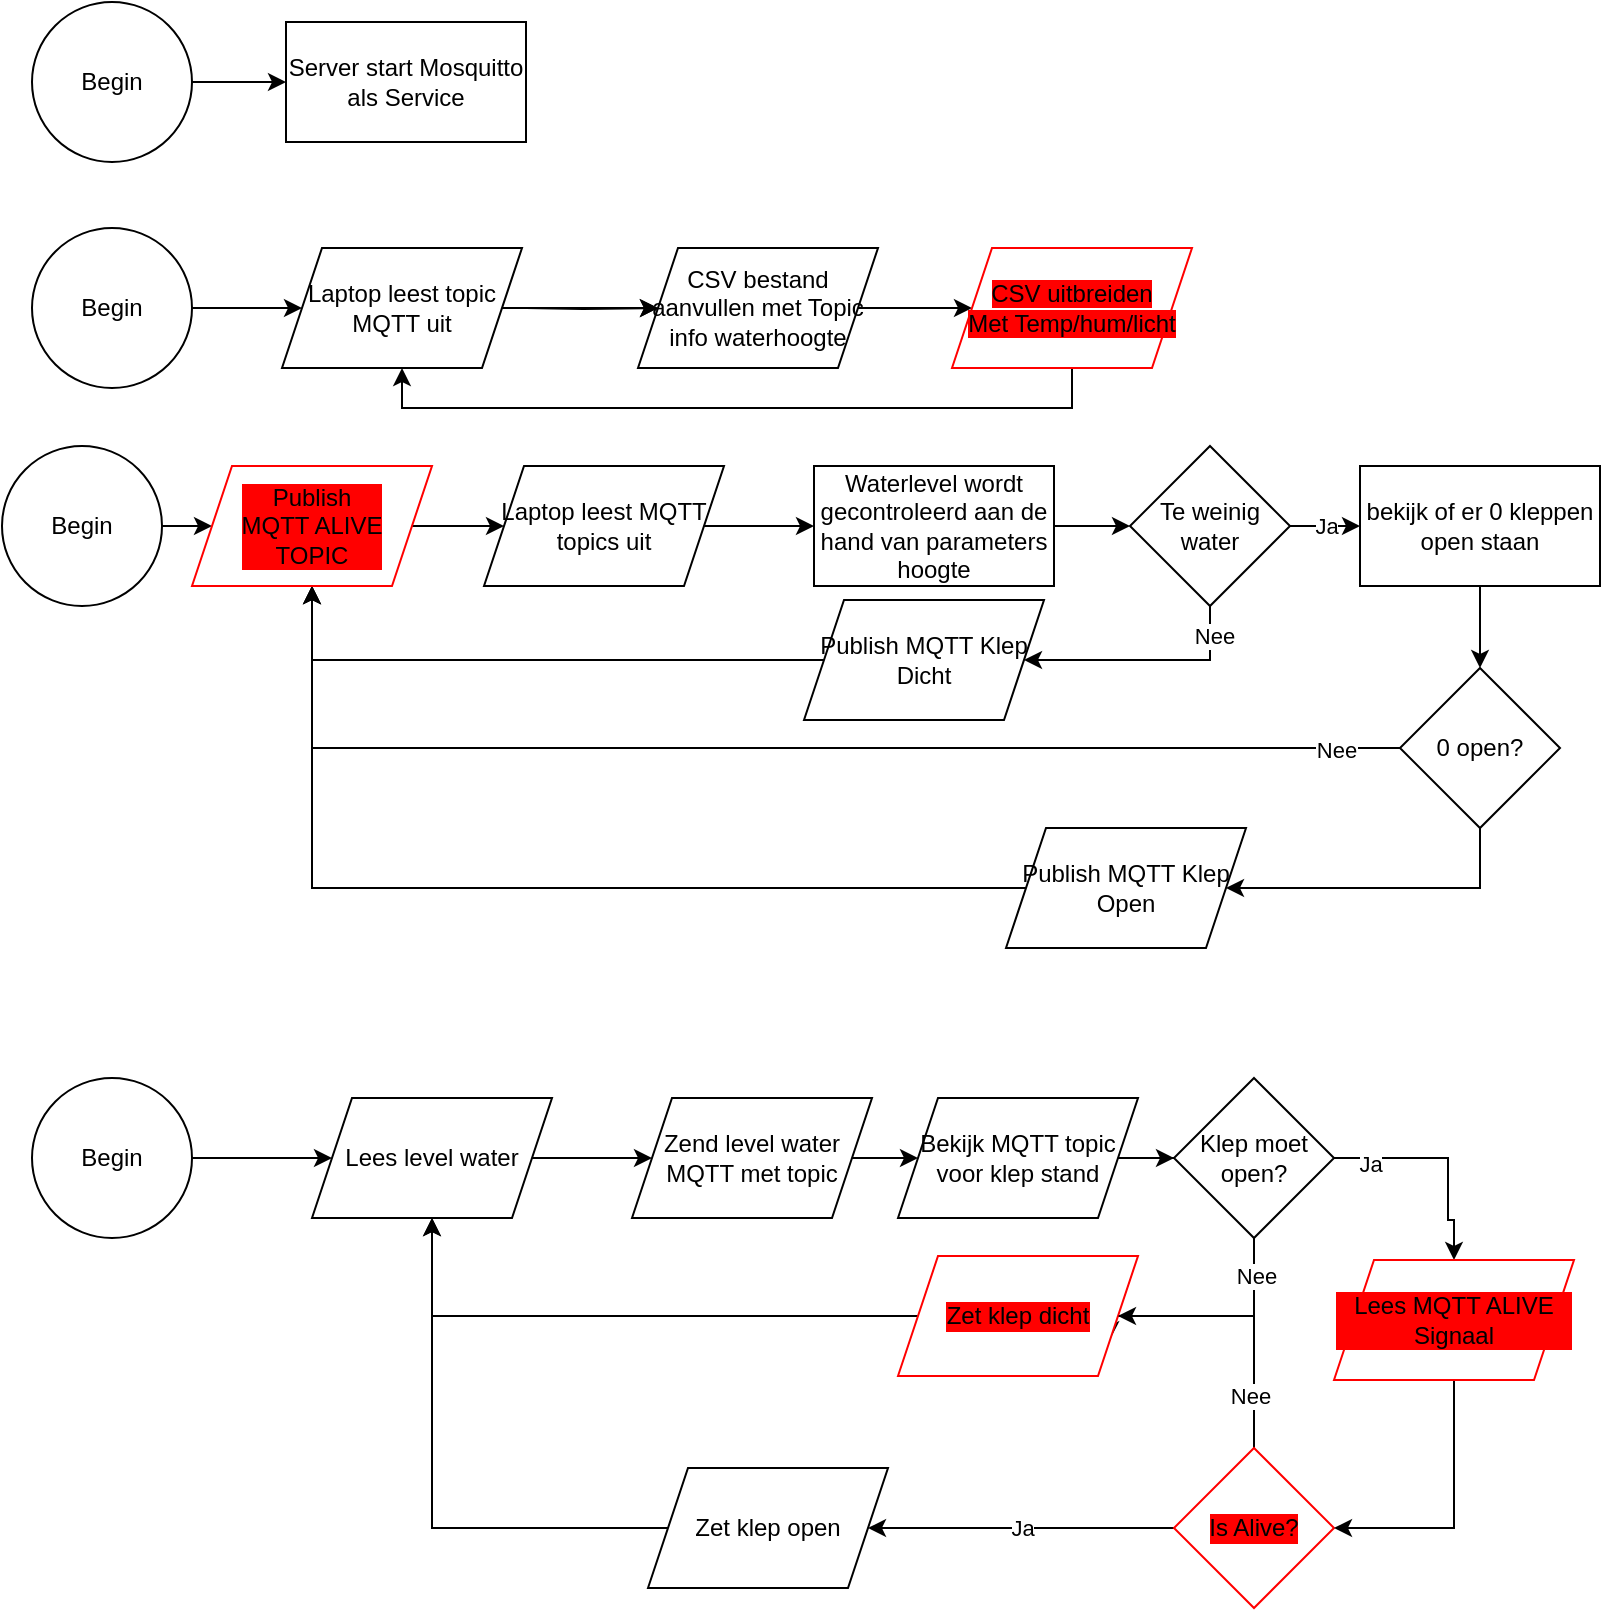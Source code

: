 <mxfile version="17.2.4" type="device"><diagram id="iXLotJiNEIOCOc9d_Mcu" name="Page-1"><mxGraphModel dx="1346" dy="822" grid="0" gridSize="10" guides="1" tooltips="1" connect="1" arrows="1" fold="1" page="1" pageScale="1" pageWidth="827" pageHeight="1169" math="0" shadow="0"><root><mxCell id="0"/><mxCell id="1" parent="0"/><mxCell id="x0kG4vj6k_EqEXPCm1j--4" value="" style="edgeStyle=orthogonalEdgeStyle;rounded=0;orthogonalLoop=1;jettySize=auto;html=1;" edge="1" parent="1" source="x0kG4vj6k_EqEXPCm1j--1" target="x0kG4vj6k_EqEXPCm1j--2"><mxGeometry relative="1" as="geometry"/></mxCell><mxCell id="x0kG4vj6k_EqEXPCm1j--1" value="Begin" style="ellipse;whiteSpace=wrap;html=1;aspect=fixed;" vertex="1" parent="1"><mxGeometry x="23" y="29" width="80" height="80" as="geometry"/></mxCell><mxCell id="x0kG4vj6k_EqEXPCm1j--2" value="Server start Mosquitto als Service" style="rounded=0;whiteSpace=wrap;html=1;" vertex="1" parent="1"><mxGeometry x="150" y="39" width="120" height="60" as="geometry"/></mxCell><mxCell id="x0kG4vj6k_EqEXPCm1j--10" value="" style="edgeStyle=orthogonalEdgeStyle;rounded=0;orthogonalLoop=1;jettySize=auto;html=1;entryX=0;entryY=0.5;entryDx=0;entryDy=0;" edge="1" parent="1" source="x0kG4vj6k_EqEXPCm1j--6" target="x0kG4vj6k_EqEXPCm1j--15"><mxGeometry relative="1" as="geometry"><mxPoint x="150" y="182" as="targetPoint"/></mxGeometry></mxCell><mxCell id="x0kG4vj6k_EqEXPCm1j--6" value="Begin" style="ellipse;whiteSpace=wrap;html=1;aspect=fixed;" vertex="1" parent="1"><mxGeometry x="23" y="142" width="80" height="80" as="geometry"/></mxCell><mxCell id="x0kG4vj6k_EqEXPCm1j--11" value="" style="edgeStyle=orthogonalEdgeStyle;rounded=0;orthogonalLoop=1;jettySize=auto;html=1;" edge="1" parent="1" target="x0kG4vj6k_EqEXPCm1j--8"><mxGeometry relative="1" as="geometry"><mxPoint x="270" y="182" as="sourcePoint"/></mxGeometry></mxCell><mxCell id="x0kG4vj6k_EqEXPCm1j--58" value="" style="edgeStyle=orthogonalEdgeStyle;rounded=0;orthogonalLoop=1;jettySize=auto;html=1;" edge="1" parent="1" source="x0kG4vj6k_EqEXPCm1j--8" target="x0kG4vj6k_EqEXPCm1j--57"><mxGeometry relative="1" as="geometry"/></mxCell><mxCell id="x0kG4vj6k_EqEXPCm1j--8" value="CSV bestand&lt;br&gt;aanvullen met Topic info waterhoogte" style="shape=parallelogram;perimeter=parallelogramPerimeter;whiteSpace=wrap;html=1;fixedSize=1;" vertex="1" parent="1"><mxGeometry x="326" y="152" width="120" height="60" as="geometry"/></mxCell><mxCell id="x0kG4vj6k_EqEXPCm1j--61" value="" style="edgeStyle=orthogonalEdgeStyle;rounded=0;orthogonalLoop=1;jettySize=auto;html=1;" edge="1" parent="1" source="x0kG4vj6k_EqEXPCm1j--13" target="x0kG4vj6k_EqEXPCm1j--60"><mxGeometry relative="1" as="geometry"/></mxCell><mxCell id="x0kG4vj6k_EqEXPCm1j--13" value="Begin" style="ellipse;whiteSpace=wrap;html=1;aspect=fixed;" vertex="1" parent="1"><mxGeometry x="8" y="251" width="80" height="80" as="geometry"/></mxCell><mxCell id="x0kG4vj6k_EqEXPCm1j--16" value="" style="edgeStyle=orthogonalEdgeStyle;rounded=0;orthogonalLoop=1;jettySize=auto;html=1;" edge="1" parent="1" source="x0kG4vj6k_EqEXPCm1j--15" target="x0kG4vj6k_EqEXPCm1j--8"><mxGeometry relative="1" as="geometry"/></mxCell><mxCell id="x0kG4vj6k_EqEXPCm1j--15" value="&lt;span&gt;Laptop leest topic MQTT uit&lt;/span&gt;" style="shape=parallelogram;perimeter=parallelogramPerimeter;whiteSpace=wrap;html=1;fixedSize=1;" vertex="1" parent="1"><mxGeometry x="148" y="152" width="120" height="60" as="geometry"/></mxCell><mxCell id="x0kG4vj6k_EqEXPCm1j--20" value="" style="edgeStyle=orthogonalEdgeStyle;rounded=0;orthogonalLoop=1;jettySize=auto;html=1;" edge="1" parent="1" source="x0kG4vj6k_EqEXPCm1j--17" target="x0kG4vj6k_EqEXPCm1j--19"><mxGeometry relative="1" as="geometry"/></mxCell><mxCell id="x0kG4vj6k_EqEXPCm1j--17" value="Laptop leest MQTT topics uit" style="shape=parallelogram;perimeter=parallelogramPerimeter;whiteSpace=wrap;html=1;fixedSize=1;" vertex="1" parent="1"><mxGeometry x="249" y="261" width="120" height="60" as="geometry"/></mxCell><mxCell id="x0kG4vj6k_EqEXPCm1j--22" value="" style="edgeStyle=orthogonalEdgeStyle;rounded=0;orthogonalLoop=1;jettySize=auto;html=1;" edge="1" parent="1" source="x0kG4vj6k_EqEXPCm1j--19" target="x0kG4vj6k_EqEXPCm1j--21"><mxGeometry relative="1" as="geometry"/></mxCell><mxCell id="x0kG4vj6k_EqEXPCm1j--19" value="Waterlevel wordt gecontroleerd aan de hand van parameters hoogte" style="whiteSpace=wrap;html=1;" vertex="1" parent="1"><mxGeometry x="414" y="261" width="120" height="60" as="geometry"/></mxCell><mxCell id="x0kG4vj6k_EqEXPCm1j--27" value="Ja" style="edgeStyle=orthogonalEdgeStyle;rounded=0;orthogonalLoop=1;jettySize=auto;html=1;" edge="1" parent="1" source="x0kG4vj6k_EqEXPCm1j--21" target="x0kG4vj6k_EqEXPCm1j--26"><mxGeometry relative="1" as="geometry"/></mxCell><mxCell id="x0kG4vj6k_EqEXPCm1j--38" style="edgeStyle=orthogonalEdgeStyle;rounded=0;orthogonalLoop=1;jettySize=auto;html=1;" edge="1" parent="1" source="x0kG4vj6k_EqEXPCm1j--21" target="x0kG4vj6k_EqEXPCm1j--37"><mxGeometry relative="1" as="geometry"><Array as="points"><mxPoint x="612" y="358"/></Array></mxGeometry></mxCell><mxCell id="x0kG4vj6k_EqEXPCm1j--40" value="Nee" style="edgeLabel;html=1;align=center;verticalAlign=middle;resizable=0;points=[];" vertex="1" connectable="0" parent="x0kG4vj6k_EqEXPCm1j--38"><mxGeometry x="-0.75" y="2" relative="1" as="geometry"><mxPoint as="offset"/></mxGeometry></mxCell><mxCell id="x0kG4vj6k_EqEXPCm1j--21" value="Te weinig water" style="rhombus;whiteSpace=wrap;html=1;" vertex="1" parent="1"><mxGeometry x="572" y="251" width="80" height="80" as="geometry"/></mxCell><mxCell id="x0kG4vj6k_EqEXPCm1j--29" value="" style="edgeStyle=orthogonalEdgeStyle;rounded=0;orthogonalLoop=1;jettySize=auto;html=1;" edge="1" parent="1" source="x0kG4vj6k_EqEXPCm1j--26" target="x0kG4vj6k_EqEXPCm1j--28"><mxGeometry relative="1" as="geometry"/></mxCell><mxCell id="x0kG4vj6k_EqEXPCm1j--26" value="bekijk of er 0 kleppen open staan" style="whiteSpace=wrap;html=1;" vertex="1" parent="1"><mxGeometry x="687" y="261" width="120" height="60" as="geometry"/></mxCell><mxCell id="x0kG4vj6k_EqEXPCm1j--30" style="edgeStyle=orthogonalEdgeStyle;rounded=0;orthogonalLoop=1;jettySize=auto;html=1;entryX=0.5;entryY=1;entryDx=0;entryDy=0;" edge="1" parent="1" source="x0kG4vj6k_EqEXPCm1j--28" target="x0kG4vj6k_EqEXPCm1j--60"><mxGeometry relative="1" as="geometry"/></mxCell><mxCell id="x0kG4vj6k_EqEXPCm1j--33" value="Nee" style="edgeLabel;html=1;align=center;verticalAlign=middle;resizable=0;points=[];" vertex="1" connectable="0" parent="x0kG4vj6k_EqEXPCm1j--30"><mxGeometry x="-0.896" y="1" relative="1" as="geometry"><mxPoint as="offset"/></mxGeometry></mxCell><mxCell id="x0kG4vj6k_EqEXPCm1j--35" style="edgeStyle=orthogonalEdgeStyle;rounded=0;orthogonalLoop=1;jettySize=auto;html=1;" edge="1" parent="1" source="x0kG4vj6k_EqEXPCm1j--28" target="x0kG4vj6k_EqEXPCm1j--34"><mxGeometry relative="1" as="geometry"><Array as="points"><mxPoint x="747" y="472"/></Array></mxGeometry></mxCell><mxCell id="x0kG4vj6k_EqEXPCm1j--28" value="0 open?" style="rhombus;whiteSpace=wrap;html=1;" vertex="1" parent="1"><mxGeometry x="707" y="362" width="80" height="80" as="geometry"/></mxCell><mxCell id="x0kG4vj6k_EqEXPCm1j--36" style="edgeStyle=orthogonalEdgeStyle;rounded=0;orthogonalLoop=1;jettySize=auto;html=1;entryX=0.5;entryY=1;entryDx=0;entryDy=0;" edge="1" parent="1" source="x0kG4vj6k_EqEXPCm1j--34" target="x0kG4vj6k_EqEXPCm1j--60"><mxGeometry relative="1" as="geometry"/></mxCell><mxCell id="x0kG4vj6k_EqEXPCm1j--34" value="Publish MQTT Klep Open" style="shape=parallelogram;perimeter=parallelogramPerimeter;whiteSpace=wrap;html=1;fixedSize=1;" vertex="1" parent="1"><mxGeometry x="510" y="442" width="120" height="60" as="geometry"/></mxCell><mxCell id="x0kG4vj6k_EqEXPCm1j--39" style="edgeStyle=orthogonalEdgeStyle;rounded=0;orthogonalLoop=1;jettySize=auto;html=1;entryX=0.5;entryY=1;entryDx=0;entryDy=0;" edge="1" parent="1" source="x0kG4vj6k_EqEXPCm1j--37" target="x0kG4vj6k_EqEXPCm1j--60"><mxGeometry relative="1" as="geometry"/></mxCell><mxCell id="x0kG4vj6k_EqEXPCm1j--37" value="Publish MQTT Klep Dicht" style="shape=parallelogram;perimeter=parallelogramPerimeter;whiteSpace=wrap;html=1;fixedSize=1;" vertex="1" parent="1"><mxGeometry x="409" y="328" width="120" height="60" as="geometry"/></mxCell><mxCell id="x0kG4vj6k_EqEXPCm1j--43" value="" style="edgeStyle=orthogonalEdgeStyle;rounded=0;orthogonalLoop=1;jettySize=auto;html=1;" edge="1" parent="1" source="x0kG4vj6k_EqEXPCm1j--41" target="x0kG4vj6k_EqEXPCm1j--42"><mxGeometry relative="1" as="geometry"/></mxCell><mxCell id="x0kG4vj6k_EqEXPCm1j--41" value="Begin" style="ellipse;whiteSpace=wrap;html=1;aspect=fixed;" vertex="1" parent="1"><mxGeometry x="23" y="567" width="80" height="80" as="geometry"/></mxCell><mxCell id="x0kG4vj6k_EqEXPCm1j--45" value="" style="edgeStyle=orthogonalEdgeStyle;rounded=0;orthogonalLoop=1;jettySize=auto;html=1;" edge="1" parent="1" source="x0kG4vj6k_EqEXPCm1j--42" target="x0kG4vj6k_EqEXPCm1j--44"><mxGeometry relative="1" as="geometry"/></mxCell><mxCell id="x0kG4vj6k_EqEXPCm1j--42" value="Lees level water" style="shape=parallelogram;perimeter=parallelogramPerimeter;whiteSpace=wrap;html=1;fixedSize=1;" vertex="1" parent="1"><mxGeometry x="163" y="577" width="120" height="60" as="geometry"/></mxCell><mxCell id="x0kG4vj6k_EqEXPCm1j--47" value="" style="edgeStyle=orthogonalEdgeStyle;rounded=0;orthogonalLoop=1;jettySize=auto;html=1;" edge="1" parent="1" source="x0kG4vj6k_EqEXPCm1j--44" target="x0kG4vj6k_EqEXPCm1j--46"><mxGeometry relative="1" as="geometry"/></mxCell><mxCell id="x0kG4vj6k_EqEXPCm1j--44" value="Zend level water MQTT met topic" style="shape=parallelogram;perimeter=parallelogramPerimeter;whiteSpace=wrap;html=1;fixedSize=1;" vertex="1" parent="1"><mxGeometry x="323" y="577" width="120" height="60" as="geometry"/></mxCell><mxCell id="x0kG4vj6k_EqEXPCm1j--49" value="" style="edgeStyle=orthogonalEdgeStyle;rounded=0;orthogonalLoop=1;jettySize=auto;html=1;" edge="1" parent="1" source="x0kG4vj6k_EqEXPCm1j--46" target="x0kG4vj6k_EqEXPCm1j--48"><mxGeometry relative="1" as="geometry"/></mxCell><mxCell id="x0kG4vj6k_EqEXPCm1j--46" value="Bekijk MQTT topic voor klep stand" style="shape=parallelogram;perimeter=parallelogramPerimeter;whiteSpace=wrap;html=1;fixedSize=1;" vertex="1" parent="1"><mxGeometry x="456" y="577" width="120" height="60" as="geometry"/></mxCell><mxCell id="x0kG4vj6k_EqEXPCm1j--64" style="edgeStyle=orthogonalEdgeStyle;rounded=0;orthogonalLoop=1;jettySize=auto;html=1;entryX=1;entryY=0.75;entryDx=0;entryDy=0;" edge="1" parent="1" source="x0kG4vj6k_EqEXPCm1j--48" target="x0kG4vj6k_EqEXPCm1j--63"><mxGeometry relative="1" as="geometry"><Array as="points"><mxPoint x="634" y="686"/><mxPoint x="562" y="686"/></Array></mxGeometry></mxCell><mxCell id="x0kG4vj6k_EqEXPCm1j--74" value="Nee" style="edgeLabel;html=1;align=center;verticalAlign=middle;resizable=0;points=[];" vertex="1" connectable="0" parent="x0kG4vj6k_EqEXPCm1j--64"><mxGeometry x="-0.689" y="1" relative="1" as="geometry"><mxPoint as="offset"/></mxGeometry></mxCell><mxCell id="x0kG4vj6k_EqEXPCm1j--70" style="edgeStyle=orthogonalEdgeStyle;rounded=0;orthogonalLoop=1;jettySize=auto;html=1;entryX=0.5;entryY=0;entryDx=0;entryDy=0;" edge="1" parent="1" source="x0kG4vj6k_EqEXPCm1j--48" target="x0kG4vj6k_EqEXPCm1j--68"><mxGeometry relative="1" as="geometry"><Array as="points"><mxPoint x="731" y="607"/><mxPoint x="731" y="638"/><mxPoint x="734" y="638"/></Array></mxGeometry></mxCell><mxCell id="x0kG4vj6k_EqEXPCm1j--75" value="Ja" style="edgeLabel;html=1;align=center;verticalAlign=middle;resizable=0;points=[];" vertex="1" connectable="0" parent="x0kG4vj6k_EqEXPCm1j--70"><mxGeometry x="-0.676" y="-3" relative="1" as="geometry"><mxPoint as="offset"/></mxGeometry></mxCell><mxCell id="x0kG4vj6k_EqEXPCm1j--48" value="Klep moet open?" style="rhombus;whiteSpace=wrap;html=1;" vertex="1" parent="1"><mxGeometry x="594" y="567" width="80" height="80" as="geometry"/></mxCell><mxCell id="x0kG4vj6k_EqEXPCm1j--56" style="edgeStyle=orthogonalEdgeStyle;rounded=0;orthogonalLoop=1;jettySize=auto;html=1;" edge="1" parent="1" source="x0kG4vj6k_EqEXPCm1j--53" target="x0kG4vj6k_EqEXPCm1j--42"><mxGeometry relative="1" as="geometry"/></mxCell><mxCell id="x0kG4vj6k_EqEXPCm1j--53" value="Zet klep open" style="shape=parallelogram;perimeter=parallelogramPerimeter;whiteSpace=wrap;html=1;fixedSize=1;" vertex="1" parent="1"><mxGeometry x="331" y="762" width="120" height="60" as="geometry"/></mxCell><mxCell id="x0kG4vj6k_EqEXPCm1j--59" style="edgeStyle=orthogonalEdgeStyle;rounded=0;orthogonalLoop=1;jettySize=auto;html=1;entryX=0.5;entryY=1;entryDx=0;entryDy=0;" edge="1" parent="1" source="x0kG4vj6k_EqEXPCm1j--57" target="x0kG4vj6k_EqEXPCm1j--15"><mxGeometry relative="1" as="geometry"><Array as="points"><mxPoint x="543" y="232"/><mxPoint x="208" y="232"/></Array></mxGeometry></mxCell><mxCell id="x0kG4vj6k_EqEXPCm1j--57" value="&lt;span style=&quot;background-color: rgb(255 , 0 , 0)&quot;&gt;CSV uitbreiden&lt;br&gt;Met Temp/hum/licht&lt;/span&gt;" style="shape=parallelogram;perimeter=parallelogramPerimeter;whiteSpace=wrap;html=1;fixedSize=1;strokeColor=#FF0000;" vertex="1" parent="1"><mxGeometry x="483" y="152" width="120" height="60" as="geometry"/></mxCell><mxCell id="x0kG4vj6k_EqEXPCm1j--62" value="" style="edgeStyle=orthogonalEdgeStyle;rounded=0;orthogonalLoop=1;jettySize=auto;html=1;" edge="1" parent="1" source="x0kG4vj6k_EqEXPCm1j--60" target="x0kG4vj6k_EqEXPCm1j--17"><mxGeometry relative="1" as="geometry"/></mxCell><mxCell id="x0kG4vj6k_EqEXPCm1j--60" value="Publish &lt;br&gt;MQTT ALIVE &lt;br&gt;TOPIC" style="shape=parallelogram;perimeter=parallelogramPerimeter;whiteSpace=wrap;html=1;fixedSize=1;labelBackgroundColor=#FF0000;strokeColor=#FF0000;" vertex="1" parent="1"><mxGeometry x="103" y="261" width="120" height="60" as="geometry"/></mxCell><mxCell id="x0kG4vj6k_EqEXPCm1j--65" style="edgeStyle=orthogonalEdgeStyle;rounded=0;orthogonalLoop=1;jettySize=auto;html=1;entryX=0.5;entryY=1;entryDx=0;entryDy=0;" edge="1" parent="1" source="x0kG4vj6k_EqEXPCm1j--63" target="x0kG4vj6k_EqEXPCm1j--42"><mxGeometry relative="1" as="geometry"/></mxCell><mxCell id="x0kG4vj6k_EqEXPCm1j--63" value="Zet klep dicht" style="shape=parallelogram;perimeter=parallelogramPerimeter;whiteSpace=wrap;html=1;fixedSize=1;labelBackgroundColor=#FF0000;strokeColor=#FF0000;" vertex="1" parent="1"><mxGeometry x="456" y="656" width="120" height="60" as="geometry"/></mxCell><mxCell id="x0kG4vj6k_EqEXPCm1j--71" value="Ja" style="edgeStyle=orthogonalEdgeStyle;rounded=0;orthogonalLoop=1;jettySize=auto;html=1;" edge="1" parent="1" source="x0kG4vj6k_EqEXPCm1j--66" target="x0kG4vj6k_EqEXPCm1j--53"><mxGeometry relative="1" as="geometry"/></mxCell><mxCell id="x0kG4vj6k_EqEXPCm1j--72" style="edgeStyle=orthogonalEdgeStyle;rounded=0;orthogonalLoop=1;jettySize=auto;html=1;entryX=1;entryY=0.5;entryDx=0;entryDy=0;" edge="1" parent="1" source="x0kG4vj6k_EqEXPCm1j--66" target="x0kG4vj6k_EqEXPCm1j--63"><mxGeometry relative="1" as="geometry"><Array as="points"><mxPoint x="634" y="686"/></Array></mxGeometry></mxCell><mxCell id="x0kG4vj6k_EqEXPCm1j--73" value="Nee" style="edgeLabel;html=1;align=center;verticalAlign=middle;resizable=0;points=[];" vertex="1" connectable="0" parent="x0kG4vj6k_EqEXPCm1j--72"><mxGeometry x="-0.612" y="2" relative="1" as="geometry"><mxPoint as="offset"/></mxGeometry></mxCell><mxCell id="x0kG4vj6k_EqEXPCm1j--66" value="Is Alive?" style="rhombus;whiteSpace=wrap;html=1;labelBackgroundColor=#FF0000;strokeColor=#FF0000;" vertex="1" parent="1"><mxGeometry x="594" y="752" width="80" height="80" as="geometry"/></mxCell><mxCell id="x0kG4vj6k_EqEXPCm1j--69" style="edgeStyle=orthogonalEdgeStyle;rounded=0;orthogonalLoop=1;jettySize=auto;html=1;entryX=1;entryY=0.5;entryDx=0;entryDy=0;" edge="1" parent="1" source="x0kG4vj6k_EqEXPCm1j--68" target="x0kG4vj6k_EqEXPCm1j--66"><mxGeometry relative="1" as="geometry"/></mxCell><mxCell id="x0kG4vj6k_EqEXPCm1j--68" value="Lees MQTT ALIVE Signaal" style="shape=parallelogram;perimeter=parallelogramPerimeter;whiteSpace=wrap;html=1;fixedSize=1;labelBackgroundColor=#FF0000;strokeColor=#FF0000;" vertex="1" parent="1"><mxGeometry x="674" y="658" width="120" height="60" as="geometry"/></mxCell></root></mxGraphModel></diagram></mxfile>